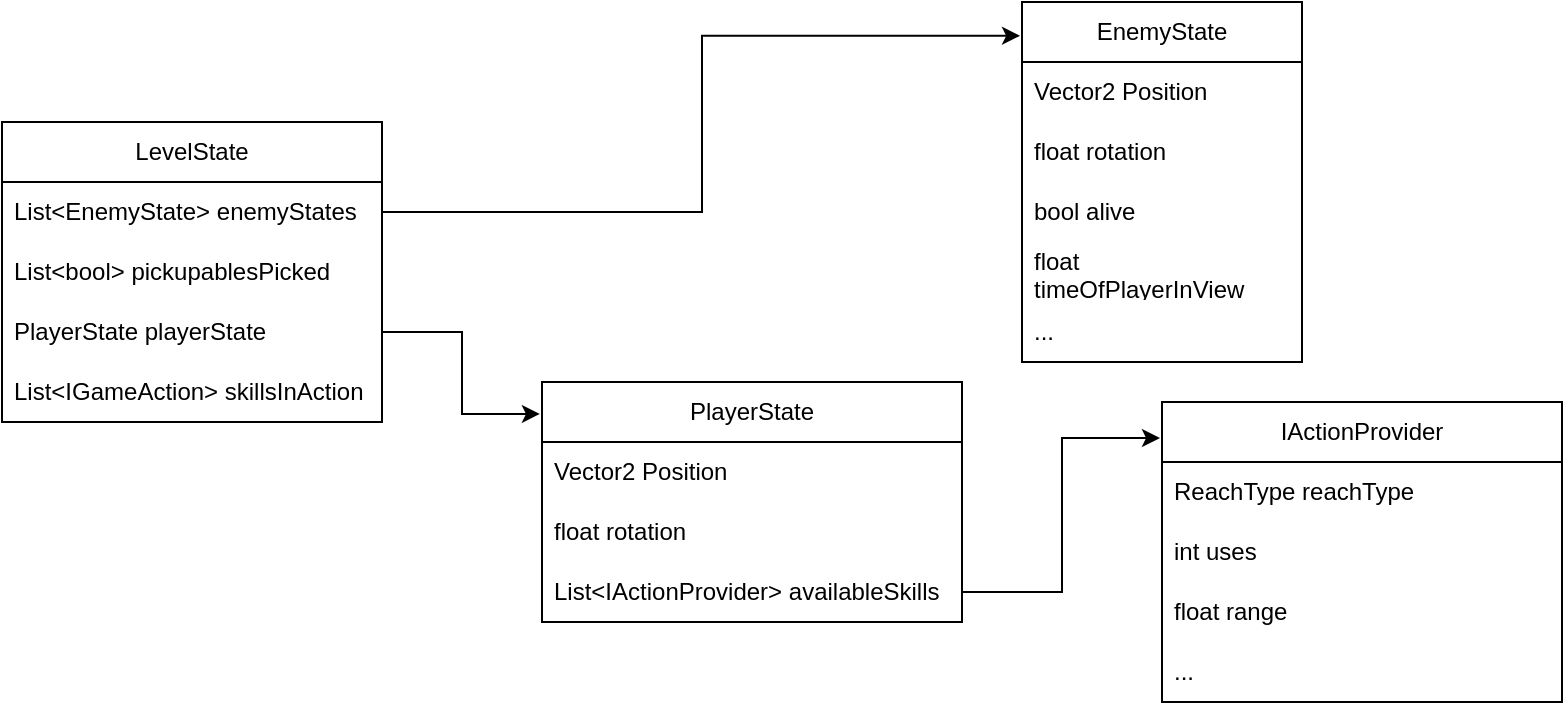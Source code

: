 <mxfile version="24.6.4" type="device">
  <diagram name="Stránka-1" id="L4eC_cjrNZpYh9wtsFqg">
    <mxGraphModel dx="1050" dy="1706" grid="1" gridSize="10" guides="1" tooltips="1" connect="1" arrows="1" fold="1" page="1" pageScale="1" pageWidth="827" pageHeight="1169" math="0" shadow="0">
      <root>
        <mxCell id="0" />
        <mxCell id="1" parent="0" />
        <mxCell id="qaSmwQB_Way-NT8UKJAZ-1" value="LevelState" style="swimlane;fontStyle=0;childLayout=stackLayout;horizontal=1;startSize=30;horizontalStack=0;resizeParent=1;resizeParentMax=0;resizeLast=0;collapsible=1;marginBottom=0;whiteSpace=wrap;html=1;" vertex="1" parent="1">
          <mxGeometry x="30" y="40" width="190" height="150" as="geometry" />
        </mxCell>
        <mxCell id="qaSmwQB_Way-NT8UKJAZ-2" value="List&amp;lt;EnemyState&amp;gt; enemyStates" style="text;strokeColor=none;fillColor=none;align=left;verticalAlign=middle;spacingLeft=4;spacingRight=4;overflow=hidden;points=[[0,0.5],[1,0.5]];portConstraint=eastwest;rotatable=0;whiteSpace=wrap;html=1;" vertex="1" parent="qaSmwQB_Way-NT8UKJAZ-1">
          <mxGeometry y="30" width="190" height="30" as="geometry" />
        </mxCell>
        <mxCell id="qaSmwQB_Way-NT8UKJAZ-3" value="List&amp;lt;bool&amp;gt; pickupablesPicked" style="text;strokeColor=none;fillColor=none;align=left;verticalAlign=middle;spacingLeft=4;spacingRight=4;overflow=hidden;points=[[0,0.5],[1,0.5]];portConstraint=eastwest;rotatable=0;whiteSpace=wrap;html=1;" vertex="1" parent="qaSmwQB_Way-NT8UKJAZ-1">
          <mxGeometry y="60" width="190" height="30" as="geometry" />
        </mxCell>
        <mxCell id="qaSmwQB_Way-NT8UKJAZ-4" value="PlayerState playerState" style="text;strokeColor=none;fillColor=none;align=left;verticalAlign=middle;spacingLeft=4;spacingRight=4;overflow=hidden;points=[[0,0.5],[1,0.5]];portConstraint=eastwest;rotatable=0;whiteSpace=wrap;html=1;" vertex="1" parent="qaSmwQB_Way-NT8UKJAZ-1">
          <mxGeometry y="90" width="190" height="30" as="geometry" />
        </mxCell>
        <mxCell id="qaSmwQB_Way-NT8UKJAZ-5" value="List&amp;lt;IGameAction&amp;gt; skillsInAction" style="text;strokeColor=none;fillColor=none;align=left;verticalAlign=middle;spacingLeft=4;spacingRight=4;overflow=hidden;points=[[0,0.5],[1,0.5]];portConstraint=eastwest;rotatable=0;whiteSpace=wrap;html=1;" vertex="1" parent="qaSmwQB_Way-NT8UKJAZ-1">
          <mxGeometry y="120" width="190" height="30" as="geometry" />
        </mxCell>
        <mxCell id="qaSmwQB_Way-NT8UKJAZ-6" value="EnemyState" style="swimlane;fontStyle=0;childLayout=stackLayout;horizontal=1;startSize=30;horizontalStack=0;resizeParent=1;resizeParentMax=0;resizeLast=0;collapsible=1;marginBottom=0;whiteSpace=wrap;html=1;" vertex="1" parent="1">
          <mxGeometry x="540" y="-20" width="140" height="180" as="geometry" />
        </mxCell>
        <mxCell id="qaSmwQB_Way-NT8UKJAZ-7" value="&lt;div&gt;Vector2 Position&lt;/div&gt;" style="text;strokeColor=none;fillColor=none;align=left;verticalAlign=middle;spacingLeft=4;spacingRight=4;overflow=hidden;points=[[0,0.5],[1,0.5]];portConstraint=eastwest;rotatable=0;whiteSpace=wrap;html=1;" vertex="1" parent="qaSmwQB_Way-NT8UKJAZ-6">
          <mxGeometry y="30" width="140" height="30" as="geometry" />
        </mxCell>
        <mxCell id="qaSmwQB_Way-NT8UKJAZ-8" value="float rotation" style="text;strokeColor=none;fillColor=none;align=left;verticalAlign=middle;spacingLeft=4;spacingRight=4;overflow=hidden;points=[[0,0.5],[1,0.5]];portConstraint=eastwest;rotatable=0;whiteSpace=wrap;html=1;" vertex="1" parent="qaSmwQB_Way-NT8UKJAZ-6">
          <mxGeometry y="60" width="140" height="30" as="geometry" />
        </mxCell>
        <mxCell id="qaSmwQB_Way-NT8UKJAZ-9" value="bool alive" style="text;strokeColor=none;fillColor=none;align=left;verticalAlign=middle;spacingLeft=4;spacingRight=4;overflow=hidden;points=[[0,0.5],[1,0.5]];portConstraint=eastwest;rotatable=0;whiteSpace=wrap;html=1;" vertex="1" parent="qaSmwQB_Way-NT8UKJAZ-6">
          <mxGeometry y="90" width="140" height="30" as="geometry" />
        </mxCell>
        <mxCell id="qaSmwQB_Way-NT8UKJAZ-11" value="float timeOfPlayerInView" style="text;strokeColor=none;fillColor=none;align=left;verticalAlign=middle;spacingLeft=4;spacingRight=4;overflow=hidden;points=[[0,0.5],[1,0.5]];portConstraint=eastwest;rotatable=0;whiteSpace=wrap;html=1;" vertex="1" parent="qaSmwQB_Way-NT8UKJAZ-6">
          <mxGeometry y="120" width="140" height="30" as="geometry" />
        </mxCell>
        <mxCell id="qaSmwQB_Way-NT8UKJAZ-12" value="..." style="text;strokeColor=none;fillColor=none;align=left;verticalAlign=middle;spacingLeft=4;spacingRight=4;overflow=hidden;points=[[0,0.5],[1,0.5]];portConstraint=eastwest;rotatable=0;whiteSpace=wrap;html=1;" vertex="1" parent="qaSmwQB_Way-NT8UKJAZ-6">
          <mxGeometry y="150" width="140" height="30" as="geometry" />
        </mxCell>
        <mxCell id="qaSmwQB_Way-NT8UKJAZ-13" value="IActionProvider" style="swimlane;fontStyle=0;childLayout=stackLayout;horizontal=1;startSize=30;horizontalStack=0;resizeParent=1;resizeParentMax=0;resizeLast=0;collapsible=1;marginBottom=0;whiteSpace=wrap;html=1;" vertex="1" parent="1">
          <mxGeometry x="610" y="180" width="200" height="150" as="geometry" />
        </mxCell>
        <mxCell id="qaSmwQB_Way-NT8UKJAZ-14" value="ReachType reachType" style="text;strokeColor=none;fillColor=none;align=left;verticalAlign=middle;spacingLeft=4;spacingRight=4;overflow=hidden;points=[[0,0.5],[1,0.5]];portConstraint=eastwest;rotatable=0;whiteSpace=wrap;html=1;" vertex="1" parent="qaSmwQB_Way-NT8UKJAZ-13">
          <mxGeometry y="30" width="200" height="30" as="geometry" />
        </mxCell>
        <mxCell id="qaSmwQB_Way-NT8UKJAZ-15" value="int uses" style="text;strokeColor=none;fillColor=none;align=left;verticalAlign=middle;spacingLeft=4;spacingRight=4;overflow=hidden;points=[[0,0.5],[1,0.5]];portConstraint=eastwest;rotatable=0;whiteSpace=wrap;html=1;" vertex="1" parent="qaSmwQB_Way-NT8UKJAZ-13">
          <mxGeometry y="60" width="200" height="30" as="geometry" />
        </mxCell>
        <mxCell id="qaSmwQB_Way-NT8UKJAZ-16" value="float range" style="text;strokeColor=none;fillColor=none;align=left;verticalAlign=middle;spacingLeft=4;spacingRight=4;overflow=hidden;points=[[0,0.5],[1,0.5]];portConstraint=eastwest;rotatable=0;whiteSpace=wrap;html=1;" vertex="1" parent="qaSmwQB_Way-NT8UKJAZ-13">
          <mxGeometry y="90" width="200" height="30" as="geometry" />
        </mxCell>
        <mxCell id="qaSmwQB_Way-NT8UKJAZ-17" value="..." style="text;strokeColor=none;fillColor=none;align=left;verticalAlign=middle;spacingLeft=4;spacingRight=4;overflow=hidden;points=[[0,0.5],[1,0.5]];portConstraint=eastwest;rotatable=0;whiteSpace=wrap;html=1;" vertex="1" parent="qaSmwQB_Way-NT8UKJAZ-13">
          <mxGeometry y="120" width="200" height="30" as="geometry" />
        </mxCell>
        <mxCell id="qaSmwQB_Way-NT8UKJAZ-21" value="PlayerState" style="swimlane;fontStyle=0;childLayout=stackLayout;horizontal=1;startSize=30;horizontalStack=0;resizeParent=1;resizeParentMax=0;resizeLast=0;collapsible=1;marginBottom=0;whiteSpace=wrap;html=1;" vertex="1" parent="1">
          <mxGeometry x="300" y="170" width="210" height="120" as="geometry" />
        </mxCell>
        <mxCell id="qaSmwQB_Way-NT8UKJAZ-22" value="Vector2 Position" style="text;strokeColor=none;fillColor=none;align=left;verticalAlign=middle;spacingLeft=4;spacingRight=4;overflow=hidden;points=[[0,0.5],[1,0.5]];portConstraint=eastwest;rotatable=0;whiteSpace=wrap;html=1;" vertex="1" parent="qaSmwQB_Way-NT8UKJAZ-21">
          <mxGeometry y="30" width="210" height="30" as="geometry" />
        </mxCell>
        <mxCell id="qaSmwQB_Way-NT8UKJAZ-23" value="float rotation" style="text;strokeColor=none;fillColor=none;align=left;verticalAlign=middle;spacingLeft=4;spacingRight=4;overflow=hidden;points=[[0,0.5],[1,0.5]];portConstraint=eastwest;rotatable=0;whiteSpace=wrap;html=1;" vertex="1" parent="qaSmwQB_Way-NT8UKJAZ-21">
          <mxGeometry y="60" width="210" height="30" as="geometry" />
        </mxCell>
        <mxCell id="qaSmwQB_Way-NT8UKJAZ-24" value="List&amp;lt;IActionProvider&amp;gt; availableSkills" style="text;strokeColor=none;fillColor=none;align=left;verticalAlign=middle;spacingLeft=4;spacingRight=4;overflow=hidden;points=[[0,0.5],[1,0.5]];portConstraint=eastwest;rotatable=0;whiteSpace=wrap;html=1;" vertex="1" parent="qaSmwQB_Way-NT8UKJAZ-21">
          <mxGeometry y="90" width="210" height="30" as="geometry" />
        </mxCell>
        <mxCell id="qaSmwQB_Way-NT8UKJAZ-26" style="edgeStyle=orthogonalEdgeStyle;rounded=0;orthogonalLoop=1;jettySize=auto;html=1;exitX=1;exitY=0.5;exitDx=0;exitDy=0;entryX=-0.007;entryY=0.094;entryDx=0;entryDy=0;entryPerimeter=0;" edge="1" parent="1" source="qaSmwQB_Way-NT8UKJAZ-2" target="qaSmwQB_Way-NT8UKJAZ-6">
          <mxGeometry relative="1" as="geometry" />
        </mxCell>
        <mxCell id="qaSmwQB_Way-NT8UKJAZ-27" style="edgeStyle=orthogonalEdgeStyle;rounded=0;orthogonalLoop=1;jettySize=auto;html=1;exitX=1;exitY=0.5;exitDx=0;exitDy=0;entryX=-0.005;entryY=0.12;entryDx=0;entryDy=0;entryPerimeter=0;" edge="1" parent="1" source="qaSmwQB_Way-NT8UKJAZ-24" target="qaSmwQB_Way-NT8UKJAZ-13">
          <mxGeometry relative="1" as="geometry" />
        </mxCell>
        <mxCell id="qaSmwQB_Way-NT8UKJAZ-28" style="edgeStyle=orthogonalEdgeStyle;rounded=0;orthogonalLoop=1;jettySize=auto;html=1;exitX=1;exitY=0.5;exitDx=0;exitDy=0;entryX=-0.005;entryY=0.133;entryDx=0;entryDy=0;entryPerimeter=0;" edge="1" parent="1" source="qaSmwQB_Way-NT8UKJAZ-4" target="qaSmwQB_Way-NT8UKJAZ-21">
          <mxGeometry relative="1" as="geometry" />
        </mxCell>
      </root>
    </mxGraphModel>
  </diagram>
</mxfile>
